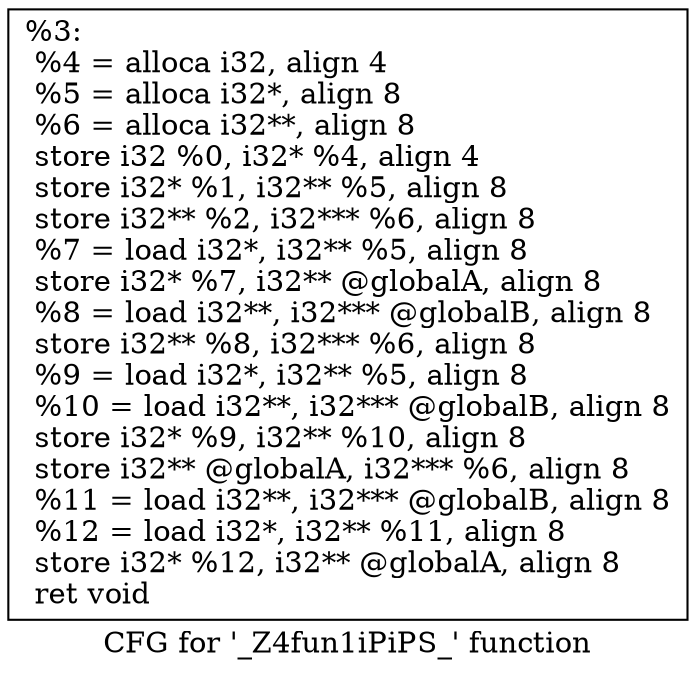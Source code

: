 digraph "CFG for '_Z4fun1iPiPS_' function" {
	label="CFG for '_Z4fun1iPiPS_' function";

	Node0x4f44710 [shape=record,label="{%3:\l  %4 = alloca i32, align 4\l  %5 = alloca i32*, align 8\l  %6 = alloca i32**, align 8\l  store i32 %0, i32* %4, align 4\l  store i32* %1, i32** %5, align 8\l  store i32** %2, i32*** %6, align 8\l  %7 = load i32*, i32** %5, align 8\l  store i32* %7, i32** @globalA, align 8\l  %8 = load i32**, i32*** @globalB, align 8\l  store i32** %8, i32*** %6, align 8\l  %9 = load i32*, i32** %5, align 8\l  %10 = load i32**, i32*** @globalB, align 8\l  store i32* %9, i32** %10, align 8\l  store i32** @globalA, i32*** %6, align 8\l  %11 = load i32**, i32*** @globalB, align 8\l  %12 = load i32*, i32** %11, align 8\l  store i32* %12, i32** @globalA, align 8\l  ret void\l}"];
}
